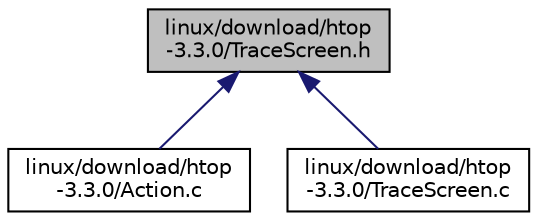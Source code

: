 digraph "linux/download/htop-3.3.0/TraceScreen.h"
{
  edge [fontname="Helvetica",fontsize="10",labelfontname="Helvetica",labelfontsize="10"];
  node [fontname="Helvetica",fontsize="10",shape=record];
  Node33 [label="linux/download/htop\l-3.3.0/TraceScreen.h",height=0.2,width=0.4,color="black", fillcolor="grey75", style="filled", fontcolor="black"];
  Node33 -> Node34 [dir="back",color="midnightblue",fontsize="10",style="solid"];
  Node34 [label="linux/download/htop\l-3.3.0/Action.c",height=0.2,width=0.4,color="black", fillcolor="white", style="filled",URL="$Action_8c.html"];
  Node33 -> Node35 [dir="back",color="midnightblue",fontsize="10",style="solid"];
  Node35 [label="linux/download/htop\l-3.3.0/TraceScreen.c",height=0.2,width=0.4,color="black", fillcolor="white", style="filled",URL="$TraceScreen_8c.html"];
}
